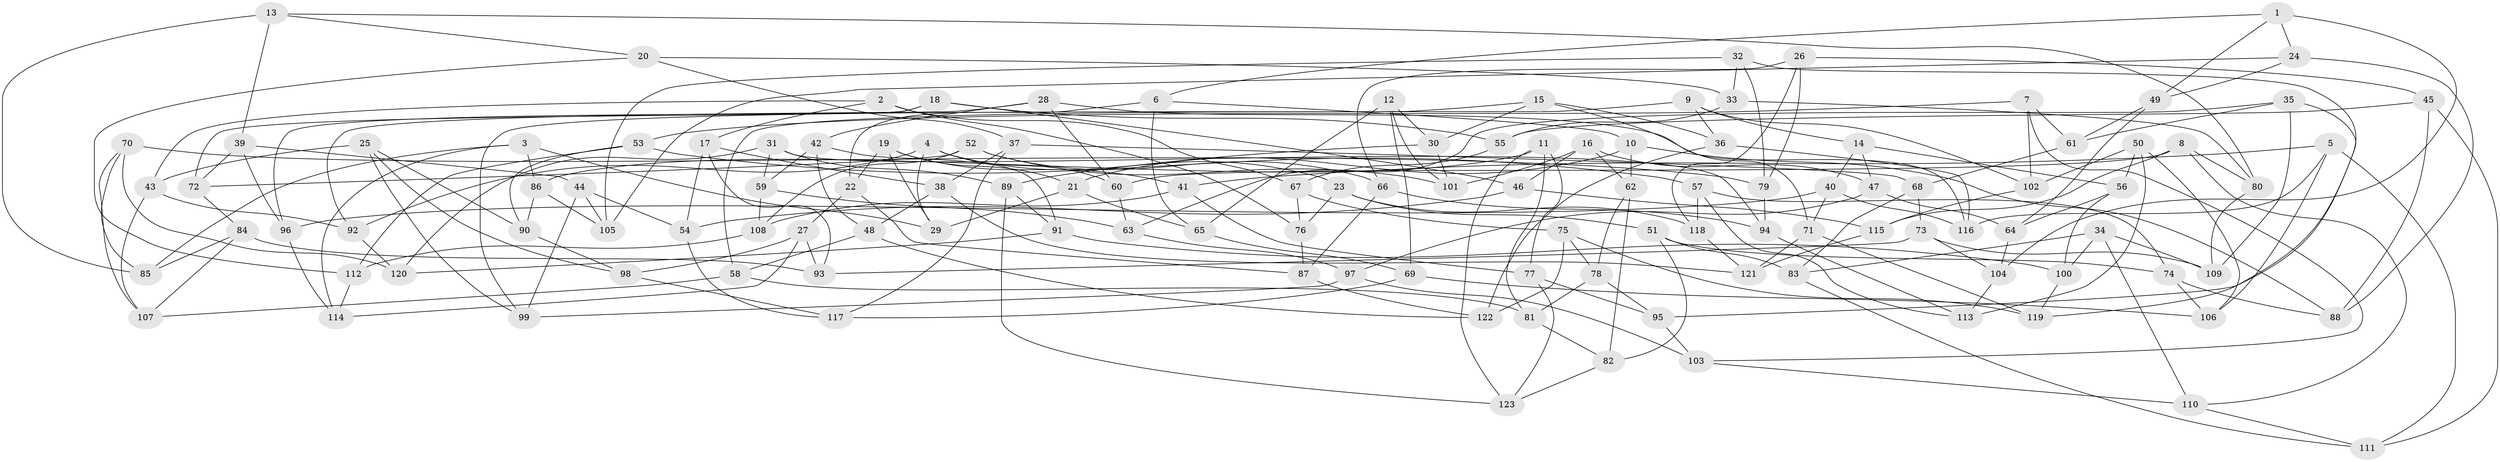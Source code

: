 // Generated by graph-tools (version 1.1) at 2025/16/03/09/25 04:16:31]
// undirected, 123 vertices, 246 edges
graph export_dot {
graph [start="1"]
  node [color=gray90,style=filled];
  1;
  2;
  3;
  4;
  5;
  6;
  7;
  8;
  9;
  10;
  11;
  12;
  13;
  14;
  15;
  16;
  17;
  18;
  19;
  20;
  21;
  22;
  23;
  24;
  25;
  26;
  27;
  28;
  29;
  30;
  31;
  32;
  33;
  34;
  35;
  36;
  37;
  38;
  39;
  40;
  41;
  42;
  43;
  44;
  45;
  46;
  47;
  48;
  49;
  50;
  51;
  52;
  53;
  54;
  55;
  56;
  57;
  58;
  59;
  60;
  61;
  62;
  63;
  64;
  65;
  66;
  67;
  68;
  69;
  70;
  71;
  72;
  73;
  74;
  75;
  76;
  77;
  78;
  79;
  80;
  81;
  82;
  83;
  84;
  85;
  86;
  87;
  88;
  89;
  90;
  91;
  92;
  93;
  94;
  95;
  96;
  97;
  98;
  99;
  100;
  101;
  102;
  103;
  104;
  105;
  106;
  107;
  108;
  109;
  110;
  111;
  112;
  113;
  114;
  115;
  116;
  117;
  118;
  119;
  120;
  121;
  122;
  123;
  1 -- 24;
  1 -- 104;
  1 -- 49;
  1 -- 6;
  2 -- 17;
  2 -- 67;
  2 -- 76;
  2 -- 43;
  3 -- 114;
  3 -- 86;
  3 -- 29;
  3 -- 85;
  4 -- 60;
  4 -- 92;
  4 -- 29;
  4 -- 23;
  5 -- 111;
  5 -- 41;
  5 -- 106;
  5 -- 116;
  6 -- 10;
  6 -- 22;
  6 -- 65;
  7 -- 102;
  7 -- 103;
  7 -- 53;
  7 -- 61;
  8 -- 110;
  8 -- 115;
  8 -- 80;
  8 -- 60;
  9 -- 36;
  9 -- 14;
  9 -- 58;
  9 -- 102;
  10 -- 62;
  10 -- 21;
  10 -- 88;
  11 -- 77;
  11 -- 86;
  11 -- 81;
  11 -- 123;
  12 -- 30;
  12 -- 65;
  12 -- 101;
  12 -- 69;
  13 -- 85;
  13 -- 20;
  13 -- 39;
  13 -- 80;
  14 -- 47;
  14 -- 56;
  14 -- 40;
  15 -- 36;
  15 -- 30;
  15 -- 71;
  15 -- 99;
  16 -- 101;
  16 -- 46;
  16 -- 62;
  16 -- 47;
  17 -- 54;
  17 -- 93;
  17 -- 38;
  18 -- 46;
  18 -- 72;
  18 -- 96;
  18 -- 55;
  19 -- 22;
  19 -- 21;
  19 -- 29;
  19 -- 41;
  20 -- 33;
  20 -- 37;
  20 -- 112;
  21 -- 65;
  21 -- 29;
  22 -- 27;
  22 -- 87;
  23 -- 51;
  23 -- 118;
  23 -- 76;
  24 -- 105;
  24 -- 49;
  24 -- 88;
  25 -- 99;
  25 -- 98;
  25 -- 90;
  25 -- 43;
  26 -- 66;
  26 -- 118;
  26 -- 79;
  26 -- 45;
  27 -- 114;
  27 -- 98;
  27 -- 93;
  28 -- 60;
  28 -- 42;
  28 -- 116;
  28 -- 92;
  30 -- 89;
  30 -- 101;
  31 -- 94;
  31 -- 89;
  31 -- 120;
  31 -- 59;
  32 -- 79;
  32 -- 33;
  32 -- 105;
  32 -- 95;
  33 -- 55;
  33 -- 80;
  34 -- 100;
  34 -- 109;
  34 -- 83;
  34 -- 110;
  35 -- 109;
  35 -- 63;
  35 -- 61;
  35 -- 119;
  36 -- 122;
  36 -- 116;
  37 -- 117;
  37 -- 38;
  37 -- 68;
  38 -- 121;
  38 -- 48;
  39 -- 44;
  39 -- 96;
  39 -- 72;
  40 -- 71;
  40 -- 116;
  40 -- 96;
  41 -- 108;
  41 -- 77;
  42 -- 91;
  42 -- 59;
  42 -- 48;
  43 -- 107;
  43 -- 92;
  44 -- 99;
  44 -- 54;
  44 -- 105;
  45 -- 55;
  45 -- 88;
  45 -- 111;
  46 -- 54;
  46 -- 115;
  47 -- 64;
  47 -- 97;
  48 -- 58;
  48 -- 122;
  49 -- 64;
  49 -- 61;
  50 -- 56;
  50 -- 102;
  50 -- 113;
  50 -- 106;
  51 -- 83;
  51 -- 82;
  51 -- 74;
  52 -- 101;
  52 -- 108;
  52 -- 72;
  52 -- 66;
  53 -- 112;
  53 -- 57;
  53 -- 90;
  54 -- 117;
  55 -- 67;
  56 -- 100;
  56 -- 64;
  57 -- 74;
  57 -- 118;
  57 -- 113;
  58 -- 81;
  58 -- 107;
  59 -- 63;
  59 -- 108;
  60 -- 63;
  61 -- 68;
  62 -- 78;
  62 -- 82;
  63 -- 97;
  64 -- 104;
  65 -- 69;
  66 -- 94;
  66 -- 87;
  67 -- 75;
  67 -- 76;
  68 -- 73;
  68 -- 83;
  69 -- 106;
  69 -- 117;
  70 -- 85;
  70 -- 79;
  70 -- 120;
  70 -- 107;
  71 -- 119;
  71 -- 121;
  72 -- 84;
  73 -- 109;
  73 -- 93;
  73 -- 104;
  74 -- 106;
  74 -- 88;
  75 -- 78;
  75 -- 119;
  75 -- 122;
  76 -- 87;
  77 -- 95;
  77 -- 123;
  78 -- 81;
  78 -- 95;
  79 -- 94;
  80 -- 109;
  81 -- 82;
  82 -- 123;
  83 -- 111;
  84 -- 85;
  84 -- 93;
  84 -- 107;
  86 -- 90;
  86 -- 105;
  87 -- 122;
  89 -- 91;
  89 -- 123;
  90 -- 98;
  91 -- 120;
  91 -- 100;
  92 -- 120;
  94 -- 113;
  95 -- 103;
  96 -- 114;
  97 -- 99;
  97 -- 103;
  98 -- 117;
  100 -- 119;
  102 -- 115;
  103 -- 110;
  104 -- 113;
  108 -- 112;
  110 -- 111;
  112 -- 114;
  115 -- 121;
  118 -- 121;
}
